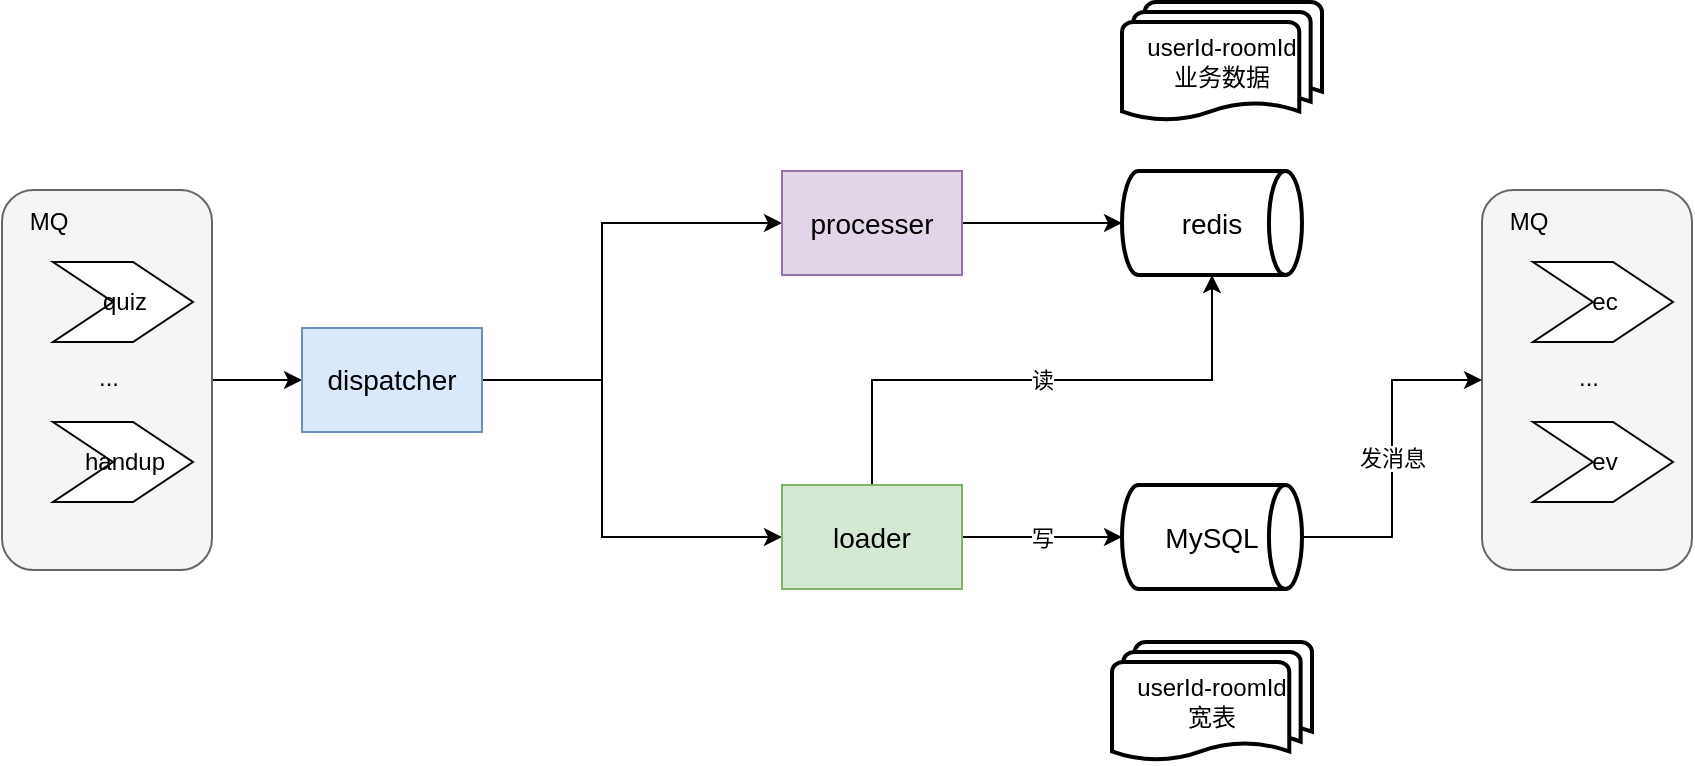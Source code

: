 <mxfile version="12.9.10" type="github">
  <diagram id="IgT0hcQp_QOIX-tnc_lD" name="Page-1">
    <mxGraphModel dx="1426" dy="794" grid="1" gridSize="10" guides="1" tooltips="1" connect="1" arrows="1" fold="1" page="0" pageScale="1" pageWidth="827" pageHeight="1169" math="0" shadow="0">
      <root>
        <mxCell id="0" />
        <mxCell id="1" parent="0" />
        <mxCell id="10RJ4yVAPqsXpbrOnGpt-8" style="edgeStyle=orthogonalEdgeStyle;rounded=0;orthogonalLoop=1;jettySize=auto;html=1;exitX=1;exitY=0.5;exitDx=0;exitDy=0;entryX=0;entryY=0.5;entryDx=0;entryDy=0;" edge="1" parent="1" source="10RJ4yVAPqsXpbrOnGpt-5" target="10RJ4yVAPqsXpbrOnGpt-7">
          <mxGeometry relative="1" as="geometry" />
        </mxCell>
        <mxCell id="10RJ4yVAPqsXpbrOnGpt-5" value="" style="rounded=1;whiteSpace=wrap;html=1;fillColor=#f5f5f5;strokeColor=#666666;fontColor=#333333;" vertex="1" parent="1">
          <mxGeometry x="80" y="174" width="105" height="190" as="geometry" />
        </mxCell>
        <mxCell id="10RJ4yVAPqsXpbrOnGpt-1" value="quiz" style="html=1;shadow=0;dashed=0;align=center;verticalAlign=middle;shape=mxgraph.arrows2.arrow;dy=0;dx=30;notch=30;" vertex="1" parent="1">
          <mxGeometry x="105.5" y="210" width="70" height="40" as="geometry" />
        </mxCell>
        <mxCell id="10RJ4yVAPqsXpbrOnGpt-3" value="handup" style="html=1;shadow=0;dashed=0;align=center;verticalAlign=middle;shape=mxgraph.arrows2.arrow;dy=0;dx=30;notch=30;" vertex="1" parent="1">
          <mxGeometry x="105.5" y="290" width="70" height="40" as="geometry" />
        </mxCell>
        <mxCell id="10RJ4yVAPqsXpbrOnGpt-4" value="..." style="text;html=1;align=center;verticalAlign=middle;resizable=0;points=[];autosize=1;" vertex="1" parent="1">
          <mxGeometry x="117.5" y="258" width="30" height="20" as="geometry" />
        </mxCell>
        <mxCell id="10RJ4yVAPqsXpbrOnGpt-6" value="MQ" style="text;html=1;align=center;verticalAlign=middle;resizable=0;points=[];autosize=1;" vertex="1" parent="1">
          <mxGeometry x="87.5" y="180" width="30" height="20" as="geometry" />
        </mxCell>
        <mxCell id="10RJ4yVAPqsXpbrOnGpt-10" value="" style="edgeStyle=orthogonalEdgeStyle;rounded=0;orthogonalLoop=1;jettySize=auto;html=1;exitX=1;exitY=0.5;exitDx=0;exitDy=0;entryX=0;entryY=0.5;entryDx=0;entryDy=0;" edge="1" parent="1" source="10RJ4yVAPqsXpbrOnGpt-7" target="10RJ4yVAPqsXpbrOnGpt-9">
          <mxGeometry relative="1" as="geometry">
            <Array as="points">
              <mxPoint x="380" y="269" />
              <mxPoint x="380" y="191" />
            </Array>
          </mxGeometry>
        </mxCell>
        <mxCell id="10RJ4yVAPqsXpbrOnGpt-19" value="" style="edgeStyle=orthogonalEdgeStyle;rounded=0;orthogonalLoop=1;jettySize=auto;html=1;exitX=1;exitY=0.5;exitDx=0;exitDy=0;entryX=0;entryY=0.5;entryDx=0;entryDy=0;" edge="1" parent="1" source="10RJ4yVAPqsXpbrOnGpt-7" target="10RJ4yVAPqsXpbrOnGpt-13">
          <mxGeometry relative="1" as="geometry">
            <Array as="points">
              <mxPoint x="380" y="269" />
              <mxPoint x="380" y="348" />
            </Array>
          </mxGeometry>
        </mxCell>
        <mxCell id="10RJ4yVAPqsXpbrOnGpt-7" value="&lt;font style=&quot;font-size: 14px&quot;&gt;dispatcher&lt;/font&gt;" style="rounded=0;whiteSpace=wrap;html=1;fillColor=#dae8fc;strokeColor=#6c8ebf;" vertex="1" parent="1">
          <mxGeometry x="230" y="243" width="90" height="52" as="geometry" />
        </mxCell>
        <mxCell id="10RJ4yVAPqsXpbrOnGpt-12" style="edgeStyle=orthogonalEdgeStyle;rounded=0;orthogonalLoop=1;jettySize=auto;html=1;exitX=1;exitY=0.5;exitDx=0;exitDy=0;entryX=0;entryY=0.5;entryDx=0;entryDy=0;entryPerimeter=0;" edge="1" parent="1" source="10RJ4yVAPqsXpbrOnGpt-9" target="10RJ4yVAPqsXpbrOnGpt-11">
          <mxGeometry relative="1" as="geometry" />
        </mxCell>
        <mxCell id="10RJ4yVAPqsXpbrOnGpt-9" value="&lt;span style=&quot;font-size: 14px&quot;&gt;processer&lt;/span&gt;" style="rounded=0;whiteSpace=wrap;html=1;fillColor=#e1d5e7;strokeColor=#9673a6;" vertex="1" parent="1">
          <mxGeometry x="470" y="164.5" width="90" height="52" as="geometry" />
        </mxCell>
        <mxCell id="10RJ4yVAPqsXpbrOnGpt-11" value="&lt;font style=&quot;font-size: 14px&quot;&gt;redis&lt;/font&gt;" style="strokeWidth=2;html=1;shape=mxgraph.flowchart.direct_data;whiteSpace=wrap;" vertex="1" parent="1">
          <mxGeometry x="640" y="164.5" width="90" height="52" as="geometry" />
        </mxCell>
        <mxCell id="10RJ4yVAPqsXpbrOnGpt-15" value="读" style="edgeStyle=orthogonalEdgeStyle;rounded=0;orthogonalLoop=1;jettySize=auto;html=1;exitX=0.5;exitY=0;exitDx=0;exitDy=0;entryX=0.5;entryY=1;entryDx=0;entryDy=0;entryPerimeter=0;" edge="1" parent="1" source="10RJ4yVAPqsXpbrOnGpt-13" target="10RJ4yVAPqsXpbrOnGpt-11">
          <mxGeometry relative="1" as="geometry" />
        </mxCell>
        <mxCell id="10RJ4yVAPqsXpbrOnGpt-38" value="写" style="edgeStyle=orthogonalEdgeStyle;rounded=0;orthogonalLoop=1;jettySize=auto;html=1;exitX=1;exitY=0.5;exitDx=0;exitDy=0;entryX=0;entryY=0.5;entryDx=0;entryDy=0;entryPerimeter=0;" edge="1" parent="1" source="10RJ4yVAPqsXpbrOnGpt-13" target="10RJ4yVAPqsXpbrOnGpt-30">
          <mxGeometry relative="1" as="geometry" />
        </mxCell>
        <mxCell id="10RJ4yVAPqsXpbrOnGpt-13" value="&lt;span style=&quot;font-size: 14px&quot;&gt;loader&lt;/span&gt;" style="rounded=0;whiteSpace=wrap;html=1;fillColor=#d5e8d4;strokeColor=#82b366;" vertex="1" parent="1">
          <mxGeometry x="470" y="321.5" width="90" height="52" as="geometry" />
        </mxCell>
        <mxCell id="10RJ4yVAPqsXpbrOnGpt-25" value="" style="rounded=1;whiteSpace=wrap;html=1;fillColor=#f5f5f5;strokeColor=#666666;fontColor=#333333;" vertex="1" parent="1">
          <mxGeometry x="820" y="174" width="105" height="190" as="geometry" />
        </mxCell>
        <mxCell id="10RJ4yVAPqsXpbrOnGpt-26" value="ec" style="html=1;shadow=0;dashed=0;align=center;verticalAlign=middle;shape=mxgraph.arrows2.arrow;dy=0;dx=30;notch=30;" vertex="1" parent="1">
          <mxGeometry x="845.5" y="210" width="70" height="40" as="geometry" />
        </mxCell>
        <mxCell id="10RJ4yVAPqsXpbrOnGpt-27" value="ev" style="html=1;shadow=0;dashed=0;align=center;verticalAlign=middle;shape=mxgraph.arrows2.arrow;dy=0;dx=30;notch=30;" vertex="1" parent="1">
          <mxGeometry x="845.5" y="290" width="70" height="40" as="geometry" />
        </mxCell>
        <mxCell id="10RJ4yVAPqsXpbrOnGpt-28" value="..." style="text;html=1;align=center;verticalAlign=middle;resizable=0;points=[];autosize=1;" vertex="1" parent="1">
          <mxGeometry x="857.5" y="258" width="30" height="20" as="geometry" />
        </mxCell>
        <mxCell id="10RJ4yVAPqsXpbrOnGpt-29" value="MQ" style="text;html=1;align=center;verticalAlign=middle;resizable=0;points=[];autosize=1;" vertex="1" parent="1">
          <mxGeometry x="827.5" y="180" width="30" height="20" as="geometry" />
        </mxCell>
        <mxCell id="10RJ4yVAPqsXpbrOnGpt-39" value="发消息" style="edgeStyle=orthogonalEdgeStyle;rounded=0;orthogonalLoop=1;jettySize=auto;html=1;exitX=1;exitY=0.5;exitDx=0;exitDy=0;exitPerimeter=0;entryX=0;entryY=0.5;entryDx=0;entryDy=0;" edge="1" parent="1" source="10RJ4yVAPqsXpbrOnGpt-30" target="10RJ4yVAPqsXpbrOnGpt-25">
          <mxGeometry relative="1" as="geometry" />
        </mxCell>
        <mxCell id="10RJ4yVAPqsXpbrOnGpt-30" value="&lt;font style=&quot;font-size: 14px&quot;&gt;MySQL&lt;/font&gt;" style="strokeWidth=2;html=1;shape=mxgraph.flowchart.direct_data;whiteSpace=wrap;" vertex="1" parent="1">
          <mxGeometry x="640" y="321.5" width="90" height="52" as="geometry" />
        </mxCell>
        <mxCell id="10RJ4yVAPqsXpbrOnGpt-44" value="userId-roomId&lt;br&gt;业务数据" style="strokeWidth=2;html=1;shape=mxgraph.flowchart.multi-document;whiteSpace=wrap;" vertex="1" parent="1">
          <mxGeometry x="640" y="80" width="100" height="60" as="geometry" />
        </mxCell>
        <mxCell id="10RJ4yVAPqsXpbrOnGpt-48" value="userId-roomId&lt;br&gt;宽表" style="strokeWidth=2;html=1;shape=mxgraph.flowchart.multi-document;whiteSpace=wrap;" vertex="1" parent="1">
          <mxGeometry x="635" y="400" width="100" height="60" as="geometry" />
        </mxCell>
      </root>
    </mxGraphModel>
  </diagram>
</mxfile>
